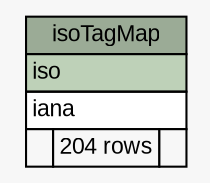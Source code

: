 // dot 2.26.3 on Windows 7 6.1
// SchemaSpy rev Unknown
digraph "isoTagMap" {
  graph [
    rankdir="RL"
    bgcolor="#f7f7f7"
    nodesep="0.18"
    ranksep="0.46"
    fontname="Arial"
    fontsize="11"
  ];
  node [
    fontname="Arial"
    fontsize="11"
    shape="plaintext"
  ];
  edge [
    arrowsize="0.8"
  ];
  "isoTagMap" [
    label=<
    <TABLE BORDER="0" CELLBORDER="1" CELLSPACING="0" BGCOLOR="#ffffff">
      <TR><TD COLSPAN="3" BGCOLOR="#9bab96" ALIGN="CENTER">isoTagMap</TD></TR>
      <TR><TD PORT="iso" COLSPAN="3" BGCOLOR="#bed1b8" ALIGN="LEFT">iso</TD></TR>
      <TR><TD PORT="iana" COLSPAN="3" ALIGN="LEFT">iana</TD></TR>
      <TR><TD ALIGN="LEFT" BGCOLOR="#f7f7f7">  </TD><TD ALIGN="RIGHT" BGCOLOR="#f7f7f7">204 rows</TD><TD ALIGN="RIGHT" BGCOLOR="#f7f7f7">  </TD></TR>
    </TABLE>>
    URL="tables/isoTagMap.html"
    tooltip="isoTagMap"
  ];
}
